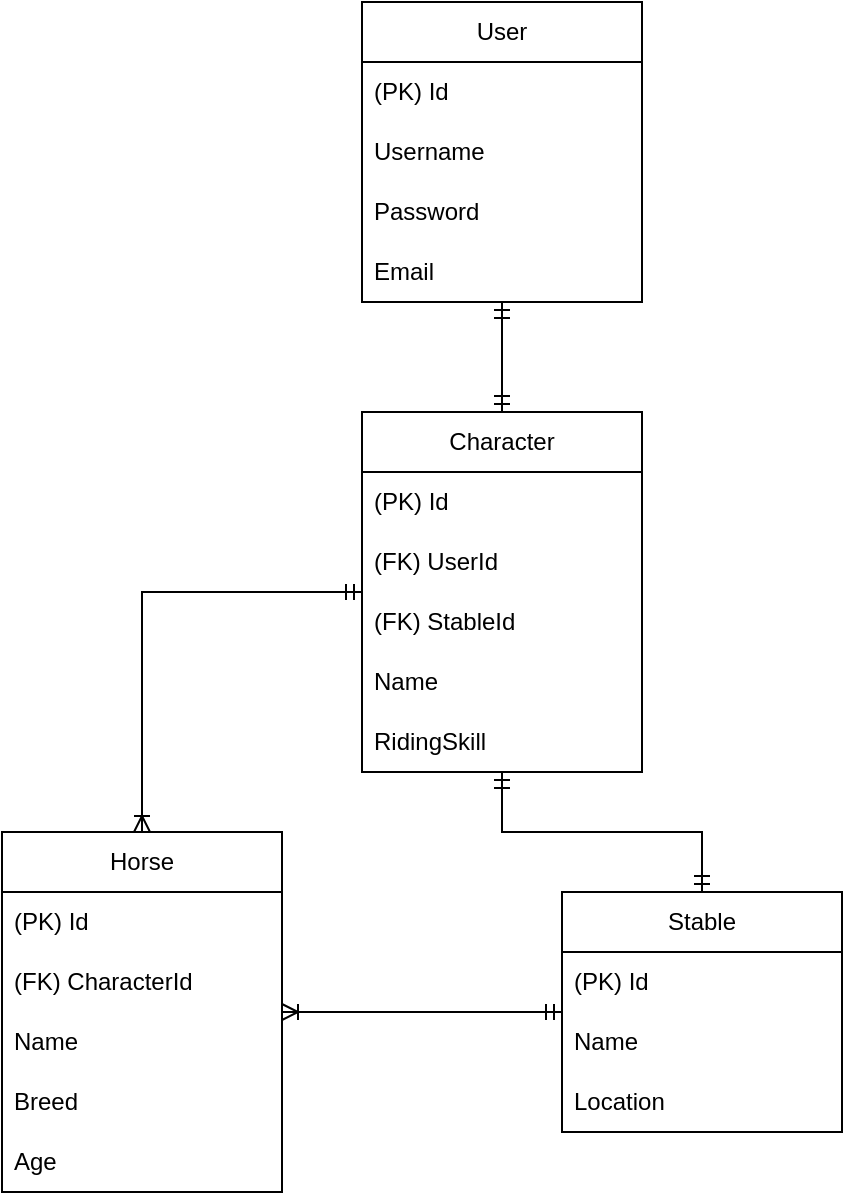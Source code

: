 <mxfile version="24.8.6">
  <diagram name="Page-1" id="mQ8NXfFK8rI4LshZP8_D">
    <mxGraphModel dx="580" dy="757" grid="1" gridSize="10" guides="1" tooltips="1" connect="1" arrows="1" fold="1" page="1" pageScale="1" pageWidth="850" pageHeight="1100" math="0" shadow="0">
      <root>
        <mxCell id="0" />
        <mxCell id="1" parent="0" />
        <mxCell id="_MnEuAnLWsu5wiUz2abz-24" style="edgeStyle=orthogonalEdgeStyle;rounded=0;orthogonalLoop=1;jettySize=auto;html=1;startArrow=ERmandOne;startFill=0;endArrow=ERmandOne;endFill=0;" edge="1" parent="1" source="_MnEuAnLWsu5wiUz2abz-2" target="_MnEuAnLWsu5wiUz2abz-14">
          <mxGeometry relative="1" as="geometry" />
        </mxCell>
        <mxCell id="_MnEuAnLWsu5wiUz2abz-2" value="User" style="swimlane;fontStyle=0;childLayout=stackLayout;horizontal=1;startSize=30;horizontalStack=0;resizeParent=1;resizeParentMax=0;resizeLast=0;collapsible=1;marginBottom=0;whiteSpace=wrap;html=1;" vertex="1" parent="1">
          <mxGeometry x="1090" y="105" width="140" height="150" as="geometry" />
        </mxCell>
        <mxCell id="_MnEuAnLWsu5wiUz2abz-3" value="(PK) Id" style="text;strokeColor=none;fillColor=none;align=left;verticalAlign=middle;spacingLeft=4;spacingRight=4;overflow=hidden;points=[[0,0.5],[1,0.5]];portConstraint=eastwest;rotatable=0;whiteSpace=wrap;html=1;" vertex="1" parent="_MnEuAnLWsu5wiUz2abz-2">
          <mxGeometry y="30" width="140" height="30" as="geometry" />
        </mxCell>
        <mxCell id="_MnEuAnLWsu5wiUz2abz-4" value="Username" style="text;strokeColor=none;fillColor=none;align=left;verticalAlign=middle;spacingLeft=4;spacingRight=4;overflow=hidden;points=[[0,0.5],[1,0.5]];portConstraint=eastwest;rotatable=0;whiteSpace=wrap;html=1;" vertex="1" parent="_MnEuAnLWsu5wiUz2abz-2">
          <mxGeometry y="60" width="140" height="30" as="geometry" />
        </mxCell>
        <mxCell id="_MnEuAnLWsu5wiUz2abz-5" value="Password" style="text;strokeColor=none;fillColor=none;align=left;verticalAlign=middle;spacingLeft=4;spacingRight=4;overflow=hidden;points=[[0,0.5],[1,0.5]];portConstraint=eastwest;rotatable=0;whiteSpace=wrap;html=1;" vertex="1" parent="_MnEuAnLWsu5wiUz2abz-2">
          <mxGeometry y="90" width="140" height="30" as="geometry" />
        </mxCell>
        <mxCell id="_MnEuAnLWsu5wiUz2abz-18" value="Email" style="text;strokeColor=none;fillColor=none;align=left;verticalAlign=middle;spacingLeft=4;spacingRight=4;overflow=hidden;points=[[0,0.5],[1,0.5]];portConstraint=eastwest;rotatable=0;whiteSpace=wrap;html=1;" vertex="1" parent="_MnEuAnLWsu5wiUz2abz-2">
          <mxGeometry y="120" width="140" height="30" as="geometry" />
        </mxCell>
        <mxCell id="_MnEuAnLWsu5wiUz2abz-6" value="Stable" style="swimlane;fontStyle=0;childLayout=stackLayout;horizontal=1;startSize=30;horizontalStack=0;resizeParent=1;resizeParentMax=0;resizeLast=0;collapsible=1;marginBottom=0;whiteSpace=wrap;html=1;" vertex="1" parent="1">
          <mxGeometry x="1190" y="550" width="140" height="120" as="geometry" />
        </mxCell>
        <mxCell id="_MnEuAnLWsu5wiUz2abz-7" value="(PK) Id" style="text;strokeColor=none;fillColor=none;align=left;verticalAlign=middle;spacingLeft=4;spacingRight=4;overflow=hidden;points=[[0,0.5],[1,0.5]];portConstraint=eastwest;rotatable=0;whiteSpace=wrap;html=1;" vertex="1" parent="_MnEuAnLWsu5wiUz2abz-6">
          <mxGeometry y="30" width="140" height="30" as="geometry" />
        </mxCell>
        <mxCell id="_MnEuAnLWsu5wiUz2abz-8" value="Name" style="text;strokeColor=none;fillColor=none;align=left;verticalAlign=middle;spacingLeft=4;spacingRight=4;overflow=hidden;points=[[0,0.5],[1,0.5]];portConstraint=eastwest;rotatable=0;whiteSpace=wrap;html=1;" vertex="1" parent="_MnEuAnLWsu5wiUz2abz-6">
          <mxGeometry y="60" width="140" height="30" as="geometry" />
        </mxCell>
        <mxCell id="_MnEuAnLWsu5wiUz2abz-9" value="Location" style="text;strokeColor=none;fillColor=none;align=left;verticalAlign=middle;spacingLeft=4;spacingRight=4;overflow=hidden;points=[[0,0.5],[1,0.5]];portConstraint=eastwest;rotatable=0;whiteSpace=wrap;html=1;" vertex="1" parent="_MnEuAnLWsu5wiUz2abz-6">
          <mxGeometry y="90" width="140" height="30" as="geometry" />
        </mxCell>
        <mxCell id="_MnEuAnLWsu5wiUz2abz-27" style="edgeStyle=orthogonalEdgeStyle;rounded=0;orthogonalLoop=1;jettySize=auto;html=1;startArrow=ERoneToMany;startFill=0;endArrow=ERmandOne;endFill=0;" edge="1" parent="1" source="_MnEuAnLWsu5wiUz2abz-10" target="_MnEuAnLWsu5wiUz2abz-6">
          <mxGeometry relative="1" as="geometry" />
        </mxCell>
        <mxCell id="_MnEuAnLWsu5wiUz2abz-10" value="Horse" style="swimlane;fontStyle=0;childLayout=stackLayout;horizontal=1;startSize=30;horizontalStack=0;resizeParent=1;resizeParentMax=0;resizeLast=0;collapsible=1;marginBottom=0;whiteSpace=wrap;html=1;" vertex="1" parent="1">
          <mxGeometry x="910" y="520" width="140" height="180" as="geometry" />
        </mxCell>
        <mxCell id="_MnEuAnLWsu5wiUz2abz-11" value="(PK) Id" style="text;strokeColor=none;fillColor=none;align=left;verticalAlign=middle;spacingLeft=4;spacingRight=4;overflow=hidden;points=[[0,0.5],[1,0.5]];portConstraint=eastwest;rotatable=0;whiteSpace=wrap;html=1;" vertex="1" parent="_MnEuAnLWsu5wiUz2abz-10">
          <mxGeometry y="30" width="140" height="30" as="geometry" />
        </mxCell>
        <mxCell id="_MnEuAnLWsu5wiUz2abz-22" value="(FK) CharacterId" style="text;strokeColor=none;fillColor=none;align=left;verticalAlign=middle;spacingLeft=4;spacingRight=4;overflow=hidden;points=[[0,0.5],[1,0.5]];portConstraint=eastwest;rotatable=0;whiteSpace=wrap;html=1;" vertex="1" parent="_MnEuAnLWsu5wiUz2abz-10">
          <mxGeometry y="60" width="140" height="30" as="geometry" />
        </mxCell>
        <mxCell id="_MnEuAnLWsu5wiUz2abz-12" value="Name" style="text;strokeColor=none;fillColor=none;align=left;verticalAlign=middle;spacingLeft=4;spacingRight=4;overflow=hidden;points=[[0,0.5],[1,0.5]];portConstraint=eastwest;rotatable=0;whiteSpace=wrap;html=1;" vertex="1" parent="_MnEuAnLWsu5wiUz2abz-10">
          <mxGeometry y="90" width="140" height="30" as="geometry" />
        </mxCell>
        <mxCell id="_MnEuAnLWsu5wiUz2abz-13" value="Breed" style="text;strokeColor=none;fillColor=none;align=left;verticalAlign=middle;spacingLeft=4;spacingRight=4;overflow=hidden;points=[[0,0.5],[1,0.5]];portConstraint=eastwest;rotatable=0;whiteSpace=wrap;html=1;" vertex="1" parent="_MnEuAnLWsu5wiUz2abz-10">
          <mxGeometry y="120" width="140" height="30" as="geometry" />
        </mxCell>
        <mxCell id="_MnEuAnLWsu5wiUz2abz-20" value="Age" style="text;strokeColor=none;fillColor=none;align=left;verticalAlign=middle;spacingLeft=4;spacingRight=4;overflow=hidden;points=[[0,0.5],[1,0.5]];portConstraint=eastwest;rotatable=0;whiteSpace=wrap;html=1;" vertex="1" parent="_MnEuAnLWsu5wiUz2abz-10">
          <mxGeometry y="150" width="140" height="30" as="geometry" />
        </mxCell>
        <mxCell id="_MnEuAnLWsu5wiUz2abz-25" style="edgeStyle=orthogonalEdgeStyle;rounded=0;orthogonalLoop=1;jettySize=auto;html=1;startArrow=ERmandOne;startFill=0;endArrow=ERmandOne;endFill=0;" edge="1" parent="1" source="_MnEuAnLWsu5wiUz2abz-14" target="_MnEuAnLWsu5wiUz2abz-6">
          <mxGeometry relative="1" as="geometry" />
        </mxCell>
        <mxCell id="_MnEuAnLWsu5wiUz2abz-26" style="edgeStyle=orthogonalEdgeStyle;rounded=0;orthogonalLoop=1;jettySize=auto;html=1;startArrow=ERmandOne;startFill=0;endArrow=ERoneToMany;endFill=0;" edge="1" parent="1" source="_MnEuAnLWsu5wiUz2abz-14" target="_MnEuAnLWsu5wiUz2abz-10">
          <mxGeometry relative="1" as="geometry" />
        </mxCell>
        <mxCell id="_MnEuAnLWsu5wiUz2abz-14" value="Character" style="swimlane;fontStyle=0;childLayout=stackLayout;horizontal=1;startSize=30;horizontalStack=0;resizeParent=1;resizeParentMax=0;resizeLast=0;collapsible=1;marginBottom=0;whiteSpace=wrap;html=1;" vertex="1" parent="1">
          <mxGeometry x="1090" y="310" width="140" height="180" as="geometry" />
        </mxCell>
        <mxCell id="_MnEuAnLWsu5wiUz2abz-15" value="(PK) Id" style="text;strokeColor=none;fillColor=none;align=left;verticalAlign=middle;spacingLeft=4;spacingRight=4;overflow=hidden;points=[[0,0.5],[1,0.5]];portConstraint=eastwest;rotatable=0;whiteSpace=wrap;html=1;" vertex="1" parent="_MnEuAnLWsu5wiUz2abz-14">
          <mxGeometry y="30" width="140" height="30" as="geometry" />
        </mxCell>
        <mxCell id="_MnEuAnLWsu5wiUz2abz-17" value="(FK) UserId" style="text;strokeColor=none;fillColor=none;align=left;verticalAlign=middle;spacingLeft=4;spacingRight=4;overflow=hidden;points=[[0,0.5],[1,0.5]];portConstraint=eastwest;rotatable=0;whiteSpace=wrap;html=1;" vertex="1" parent="_MnEuAnLWsu5wiUz2abz-14">
          <mxGeometry y="60" width="140" height="30" as="geometry" />
        </mxCell>
        <mxCell id="_MnEuAnLWsu5wiUz2abz-23" value="(FK) StableId" style="text;strokeColor=none;fillColor=none;align=left;verticalAlign=middle;spacingLeft=4;spacingRight=4;overflow=hidden;points=[[0,0.5],[1,0.5]];portConstraint=eastwest;rotatable=0;whiteSpace=wrap;html=1;" vertex="1" parent="_MnEuAnLWsu5wiUz2abz-14">
          <mxGeometry y="90" width="140" height="30" as="geometry" />
        </mxCell>
        <mxCell id="_MnEuAnLWsu5wiUz2abz-16" value="Name" style="text;strokeColor=none;fillColor=none;align=left;verticalAlign=middle;spacingLeft=4;spacingRight=4;overflow=hidden;points=[[0,0.5],[1,0.5]];portConstraint=eastwest;rotatable=0;whiteSpace=wrap;html=1;" vertex="1" parent="_MnEuAnLWsu5wiUz2abz-14">
          <mxGeometry y="120" width="140" height="30" as="geometry" />
        </mxCell>
        <mxCell id="_MnEuAnLWsu5wiUz2abz-19" value="RidingSkill" style="text;strokeColor=none;fillColor=none;align=left;verticalAlign=middle;spacingLeft=4;spacingRight=4;overflow=hidden;points=[[0,0.5],[1,0.5]];portConstraint=eastwest;rotatable=0;whiteSpace=wrap;html=1;" vertex="1" parent="_MnEuAnLWsu5wiUz2abz-14">
          <mxGeometry y="150" width="140" height="30" as="geometry" />
        </mxCell>
      </root>
    </mxGraphModel>
  </diagram>
</mxfile>
